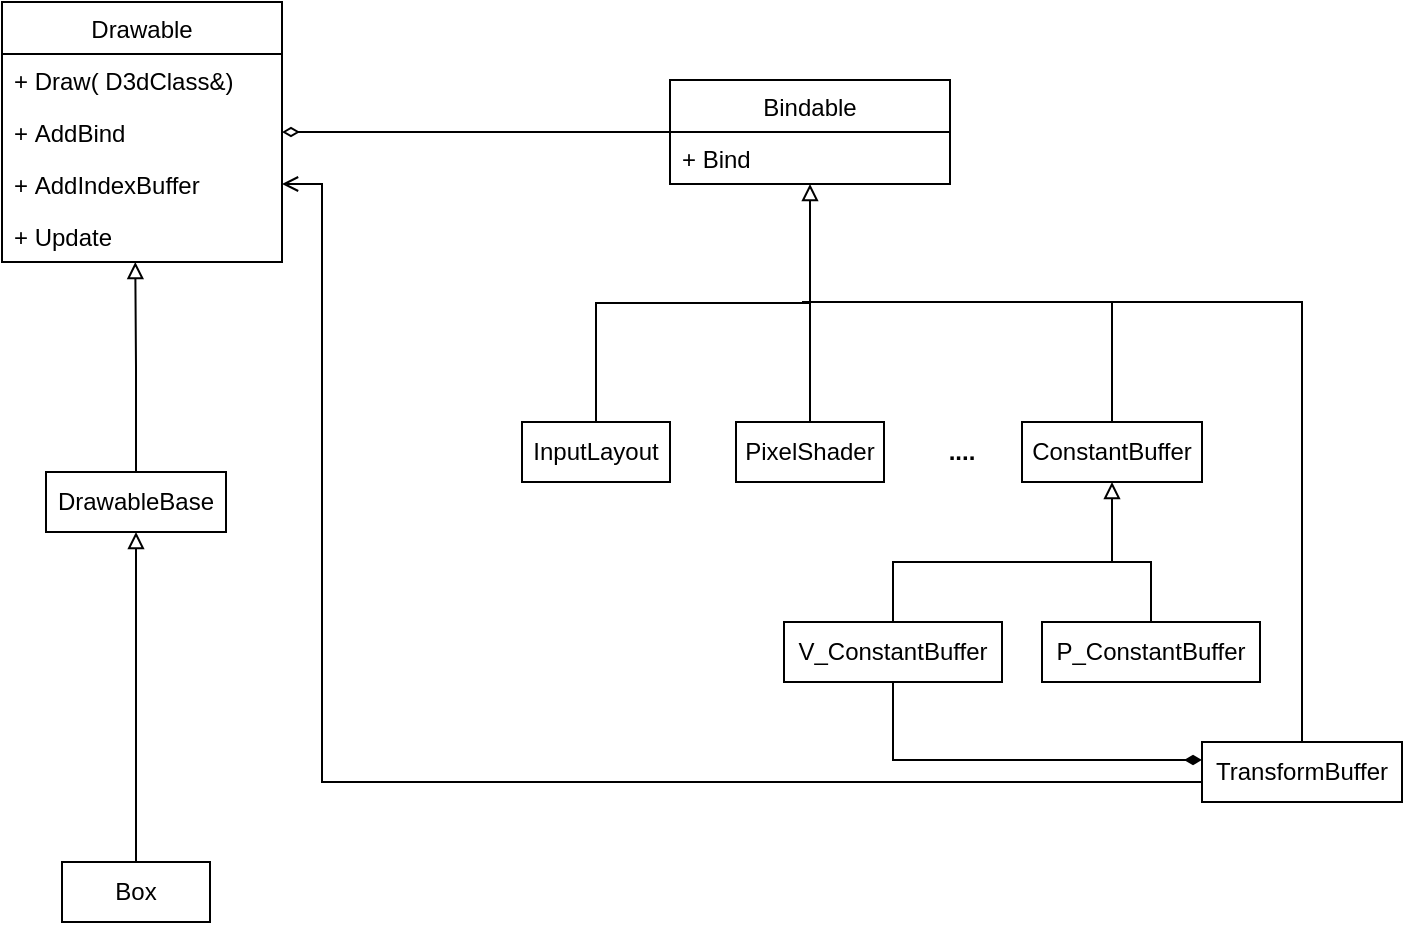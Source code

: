 <mxfile version="14.5.1" type="device"><diagram id="Vr8PD5pSaMiIzo3Iwfs8" name="第 1 页"><mxGraphModel dx="1185" dy="685" grid="1" gridSize="10" guides="1" tooltips="1" connect="1" arrows="1" fold="1" page="1" pageScale="1" pageWidth="827" pageHeight="1169" math="0" shadow="0"><root><mxCell id="0"/><mxCell id="1" parent="0"/><mxCell id="6kPgK3HRX39Hd136NcB6-13" value="" style="edgeStyle=orthogonalEdgeStyle;rounded=0;orthogonalLoop=1;jettySize=auto;html=1;endArrow=diamondThin;endFill=0;" edge="1" parent="1" source="6kPgK3HRX39Hd136NcB6-8" target="6kPgK3HRX39Hd136NcB6-1"><mxGeometry relative="1" as="geometry"/></mxCell><mxCell id="6kPgK3HRX39Hd136NcB6-1" value="Drawable" style="swimlane;fontStyle=0;childLayout=stackLayout;horizontal=1;startSize=26;fillColor=none;horizontalStack=0;resizeParent=1;resizeParentMax=0;resizeLast=0;collapsible=1;marginBottom=0;" vertex="1" parent="1"><mxGeometry x="80" y="80" width="140" height="130" as="geometry"><mxRectangle x="80" y="80" width="80" height="26" as="alternateBounds"/></mxGeometry></mxCell><mxCell id="6kPgK3HRX39Hd136NcB6-2" value="+ Draw( D3dClass&amp;)" style="text;strokeColor=none;fillColor=none;align=left;verticalAlign=top;spacingLeft=4;spacingRight=4;overflow=hidden;rotatable=0;points=[[0,0.5],[1,0.5]];portConstraint=eastwest;" vertex="1" parent="6kPgK3HRX39Hd136NcB6-1"><mxGeometry y="26" width="140" height="26" as="geometry"/></mxCell><mxCell id="6kPgK3HRX39Hd136NcB6-4" value="+ AddBind" style="text;strokeColor=none;fillColor=none;align=left;verticalAlign=top;spacingLeft=4;spacingRight=4;overflow=hidden;rotatable=0;points=[[0,0.5],[1,0.5]];portConstraint=eastwest;" vertex="1" parent="6kPgK3HRX39Hd136NcB6-1"><mxGeometry y="52" width="140" height="26" as="geometry"/></mxCell><mxCell id="6kPgK3HRX39Hd136NcB6-3" value="+ AddIndexBuffer" style="text;strokeColor=none;fillColor=none;align=left;verticalAlign=top;spacingLeft=4;spacingRight=4;overflow=hidden;rotatable=0;points=[[0,0.5],[1,0.5]];portConstraint=eastwest;" vertex="1" parent="6kPgK3HRX39Hd136NcB6-1"><mxGeometry y="78" width="140" height="26" as="geometry"/></mxCell><mxCell id="6kPgK3HRX39Hd136NcB6-7" value="+ Update" style="text;strokeColor=none;fillColor=none;align=left;verticalAlign=top;spacingLeft=4;spacingRight=4;overflow=hidden;rotatable=0;points=[[0,0.5],[1,0.5]];portConstraint=eastwest;" vertex="1" parent="6kPgK3HRX39Hd136NcB6-1"><mxGeometry y="104" width="140" height="26" as="geometry"/></mxCell><mxCell id="6kPgK3HRX39Hd136NcB6-15" value="" style="edgeStyle=orthogonalEdgeStyle;rounded=0;orthogonalLoop=1;jettySize=auto;html=1;startArrow=block;startFill=0;endArrow=none;endFill=0;" edge="1" parent="1" source="6kPgK3HRX39Hd136NcB6-8" target="6kPgK3HRX39Hd136NcB6-14"><mxGeometry relative="1" as="geometry"/></mxCell><mxCell id="6kPgK3HRX39Hd136NcB6-8" value="Bindable" style="swimlane;fontStyle=0;childLayout=stackLayout;horizontal=1;startSize=26;fillColor=none;horizontalStack=0;resizeParent=1;resizeParentMax=0;resizeLast=0;collapsible=1;marginBottom=0;" vertex="1" parent="1"><mxGeometry x="414" y="119" width="140" height="52" as="geometry"><mxRectangle x="80" y="80" width="80" height="26" as="alternateBounds"/></mxGeometry></mxCell><mxCell id="6kPgK3HRX39Hd136NcB6-10" value="+ Bind" style="text;strokeColor=none;fillColor=none;align=left;verticalAlign=top;spacingLeft=4;spacingRight=4;overflow=hidden;rotatable=0;points=[[0,0.5],[1,0.5]];portConstraint=eastwest;" vertex="1" parent="6kPgK3HRX39Hd136NcB6-8"><mxGeometry y="26" width="140" height="26" as="geometry"/></mxCell><mxCell id="6kPgK3HRX39Hd136NcB6-14" value="InputLayout" style="whiteSpace=wrap;html=1;fontStyle=0;fillColor=none;startSize=26;" vertex="1" parent="1"><mxGeometry x="340" y="290" width="74" height="30" as="geometry"/></mxCell><mxCell id="6kPgK3HRX39Hd136NcB6-18" style="edgeStyle=orthogonalEdgeStyle;rounded=0;orthogonalLoop=1;jettySize=auto;html=1;startArrow=none;startFill=0;endArrow=none;endFill=0;" edge="1" parent="1" source="6kPgK3HRX39Hd136NcB6-16"><mxGeometry relative="1" as="geometry"><mxPoint x="484" y="220" as="targetPoint"/></mxGeometry></mxCell><mxCell id="6kPgK3HRX39Hd136NcB6-16" value="PixelShader" style="whiteSpace=wrap;html=1;fontStyle=0;fillColor=none;startSize=26;" vertex="1" parent="1"><mxGeometry x="447" y="290" width="74" height="30" as="geometry"/></mxCell><mxCell id="6kPgK3HRX39Hd136NcB6-23" style="edgeStyle=orthogonalEdgeStyle;rounded=0;orthogonalLoop=1;jettySize=auto;html=1;startArrow=none;startFill=0;endArrow=none;endFill=0;" edge="1" parent="1" source="6kPgK3HRX39Hd136NcB6-19"><mxGeometry relative="1" as="geometry"><mxPoint x="480" y="230" as="targetPoint"/><Array as="points"><mxPoint x="635" y="230"/></Array></mxGeometry></mxCell><mxCell id="6kPgK3HRX39Hd136NcB6-19" value="ConstantBuffer" style="whiteSpace=wrap;html=1;fontStyle=0;fillColor=none;startSize=26;" vertex="1" parent="1"><mxGeometry x="590" y="290" width="90" height="30" as="geometry"/></mxCell><mxCell id="6kPgK3HRX39Hd136NcB6-20" value="&lt;b&gt;....&lt;/b&gt;" style="text;html=1;strokeColor=none;fillColor=none;align=center;verticalAlign=middle;whiteSpace=wrap;rounded=0;" vertex="1" parent="1"><mxGeometry x="540" y="295" width="40" height="20" as="geometry"/></mxCell><mxCell id="6kPgK3HRX39Hd136NcB6-26" style="edgeStyle=orthogonalEdgeStyle;rounded=0;orthogonalLoop=1;jettySize=auto;html=1;entryX=0.5;entryY=1;entryDx=0;entryDy=0;startArrow=none;startFill=0;endArrow=block;endFill=0;" edge="1" parent="1" source="6kPgK3HRX39Hd136NcB6-24" target="6kPgK3HRX39Hd136NcB6-19"><mxGeometry relative="1" as="geometry"><Array as="points"><mxPoint x="526" y="360"/><mxPoint x="635" y="360"/></Array></mxGeometry></mxCell><mxCell id="6kPgK3HRX39Hd136NcB6-29" style="edgeStyle=orthogonalEdgeStyle;rounded=0;orthogonalLoop=1;jettySize=auto;html=1;entryX=0;entryY=0.5;entryDx=0;entryDy=0;startArrow=none;startFill=0;endArrow=diamondThin;endFill=1;exitX=0.5;exitY=1;exitDx=0;exitDy=0;" edge="1" parent="1" source="6kPgK3HRX39Hd136NcB6-24"><mxGeometry relative="1" as="geometry"><mxPoint x="525.5" y="414" as="sourcePoint"/><mxPoint x="680" y="459" as="targetPoint"/><Array as="points"><mxPoint x="526" y="459"/></Array></mxGeometry></mxCell><mxCell id="6kPgK3HRX39Hd136NcB6-24" value="V_ConstantBuffer" style="whiteSpace=wrap;html=1;fontStyle=0;fillColor=none;startSize=26;" vertex="1" parent="1"><mxGeometry x="471" y="390" width="109" height="30" as="geometry"/></mxCell><mxCell id="6kPgK3HRX39Hd136NcB6-27" style="edgeStyle=orthogonalEdgeStyle;rounded=0;orthogonalLoop=1;jettySize=auto;html=1;startArrow=none;startFill=0;endArrow=none;endFill=0;" edge="1" parent="1" source="6kPgK3HRX39Hd136NcB6-25"><mxGeometry relative="1" as="geometry"><mxPoint x="630" y="360" as="targetPoint"/><Array as="points"><mxPoint x="655" y="360"/></Array></mxGeometry></mxCell><mxCell id="6kPgK3HRX39Hd136NcB6-25" value="P_ConstantBuffer" style="whiteSpace=wrap;html=1;fontStyle=0;fillColor=none;startSize=26;" vertex="1" parent="1"><mxGeometry x="600" y="390" width="109" height="30" as="geometry"/></mxCell><mxCell id="6kPgK3HRX39Hd136NcB6-30" style="edgeStyle=orthogonalEdgeStyle;rounded=0;orthogonalLoop=1;jettySize=auto;html=1;startArrow=none;startFill=0;endArrow=none;endFill=0;" edge="1" parent="1" source="6kPgK3HRX39Hd136NcB6-28"><mxGeometry relative="1" as="geometry"><mxPoint x="630" y="230" as="targetPoint"/><Array as="points"><mxPoint x="730" y="230"/><mxPoint x="630" y="230"/></Array></mxGeometry></mxCell><mxCell id="6kPgK3HRX39Hd136NcB6-31" style="edgeStyle=orthogonalEdgeStyle;rounded=0;orthogonalLoop=1;jettySize=auto;html=1;entryX=1;entryY=0.5;entryDx=0;entryDy=0;startArrow=none;startFill=0;endArrow=open;endFill=0;" edge="1" parent="1" source="6kPgK3HRX39Hd136NcB6-28" target="6kPgK3HRX39Hd136NcB6-3"><mxGeometry relative="1" as="geometry"><Array as="points"><mxPoint x="240" y="470"/><mxPoint x="240" y="171"/></Array></mxGeometry></mxCell><mxCell id="6kPgK3HRX39Hd136NcB6-28" value="TransformBuffer" style="whiteSpace=wrap;html=1;fontStyle=0;fillColor=none;startSize=26;" vertex="1" parent="1"><mxGeometry x="680" y="450" width="100" height="30" as="geometry"/></mxCell><mxCell id="6kPgK3HRX39Hd136NcB6-35" style="edgeStyle=orthogonalEdgeStyle;rounded=0;orthogonalLoop=1;jettySize=auto;html=1;entryX=0.5;entryY=1;entryDx=0;entryDy=0;startArrow=none;startFill=0;endArrow=block;endFill=0;" edge="1" parent="1" source="6kPgK3HRX39Hd136NcB6-33" target="6kPgK3HRX39Hd136NcB6-36"><mxGeometry relative="1" as="geometry"/></mxCell><mxCell id="6kPgK3HRX39Hd136NcB6-33" value="Box" style="whiteSpace=wrap;html=1;fontStyle=0;fillColor=none;startSize=26;" vertex="1" parent="1"><mxGeometry x="110" y="510" width="74" height="30" as="geometry"/></mxCell><mxCell id="6kPgK3HRX39Hd136NcB6-37" style="edgeStyle=orthogonalEdgeStyle;rounded=0;orthogonalLoop=1;jettySize=auto;html=1;entryX=0.476;entryY=1;entryDx=0;entryDy=0;entryPerimeter=0;startArrow=none;startFill=0;endArrow=block;endFill=0;" edge="1" parent="1" source="6kPgK3HRX39Hd136NcB6-36" target="6kPgK3HRX39Hd136NcB6-7"><mxGeometry relative="1" as="geometry"/></mxCell><mxCell id="6kPgK3HRX39Hd136NcB6-36" value="DrawableBase" style="whiteSpace=wrap;html=1;fontStyle=0;fillColor=none;startSize=26;" vertex="1" parent="1"><mxGeometry x="102" y="315" width="90" height="30" as="geometry"/></mxCell></root></mxGraphModel></diagram></mxfile>